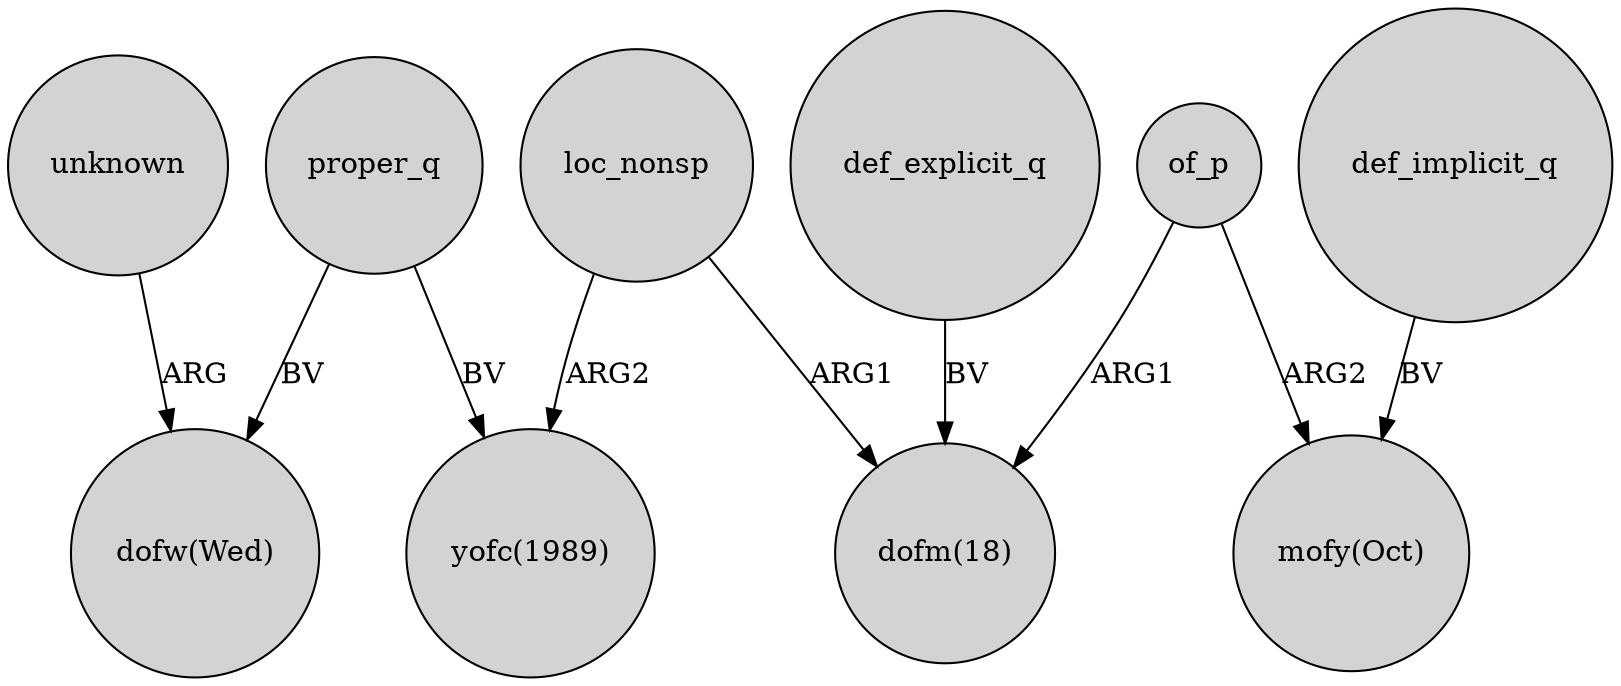 digraph {
	node [shape=circle style=filled]
	loc_nonsp -> "yofc(1989)" [label=ARG2]
	of_p -> "mofy(Oct)" [label=ARG2]
	proper_q -> "dofw(Wed)" [label=BV]
	def_implicit_q -> "mofy(Oct)" [label=BV]
	loc_nonsp -> "dofm(18)" [label=ARG1]
	def_explicit_q -> "dofm(18)" [label=BV]
	proper_q -> "yofc(1989)" [label=BV]
	unknown -> "dofw(Wed)" [label=ARG]
	of_p -> "dofm(18)" [label=ARG1]
}
